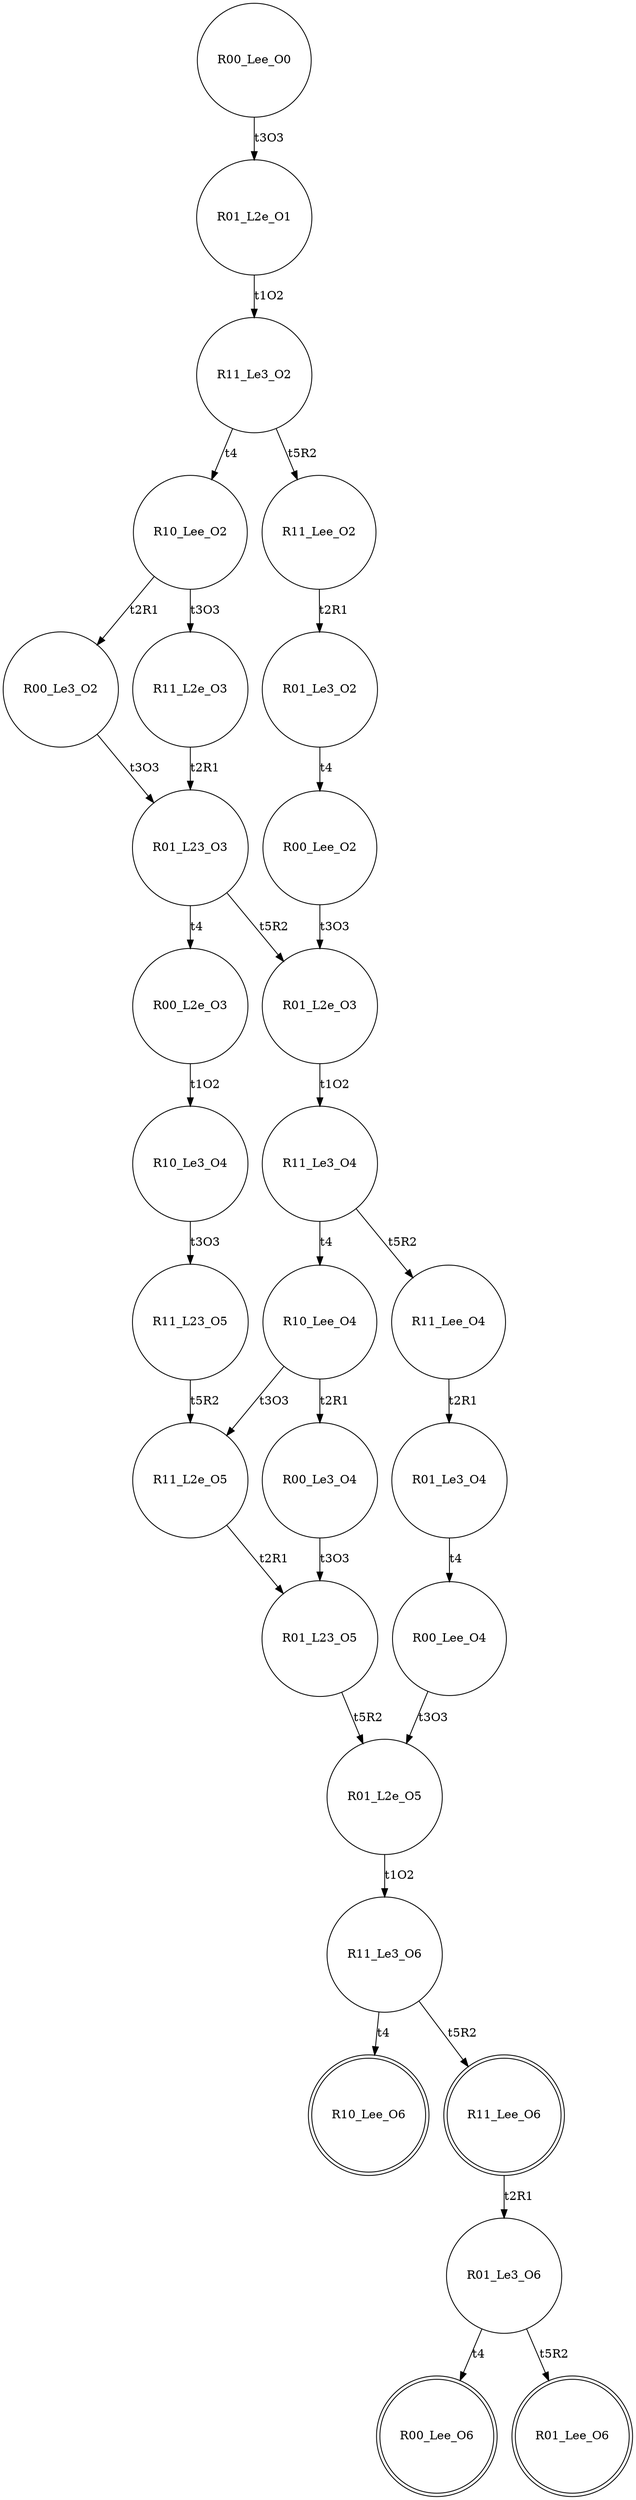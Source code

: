 digraph "SCinput/e" {
node [shape=circle]; R00_Lee_O0 ;
node [shape=circle]; R01_L2e_O1 ;
node [shape=circle]; R11_Le3_O2 ;
node [shape=circle]; R10_Lee_O2 ;
node [shape=circle]; R00_Le3_O2 ;
node [shape=circle]; R01_L23_O3 ;
node [shape=circle]; R00_L2e_O3 ;
node [shape=circle]; R10_Le3_O4 ;
node [shape=circle]; R11_L23_O5 ;
node [shape=circle]; R11_L2e_O5 ;
node [shape=circle]; R01_L23_O5 ;
node [shape=circle]; R01_L2e_O5 ;
node [shape=circle]; R11_Le3_O6 ;
node [shape=doublecircle]; R10_Lee_O6 ;
node [shape=doublecircle]; R11_Lee_O6 ;
node [shape=circle]; R01_Le3_O6 ;
node [shape=doublecircle]; R00_Lee_O6 ;
node [shape=doublecircle]; R01_Lee_O6 ;
node [shape=circle]; R01_L2e_O3 ;
node [shape=circle]; R11_Le3_O4 ;
node [shape=circle]; R10_Lee_O4 ;
node [shape=circle]; R00_Le3_O4 ;
node [shape=circle]; R11_Lee_O4 ;
node [shape=circle]; R01_Le3_O4 ;
node [shape=circle]; R00_Lee_O4 ;
node [shape=circle]; R11_L2e_O3 ;
node [shape=circle]; R11_Lee_O2 ;
node [shape=circle]; R01_Le3_O2 ;
node [shape=circle]; R00_Lee_O2 ;
R00_Lee_O0 -> R01_L2e_O1 [label=t3O3]
R01_L2e_O1 -> R11_Le3_O2 [label=t1O2]
R11_Le3_O2 -> R11_Lee_O2 [label=t5R2]
R11_Le3_O2 -> R10_Lee_O2 [label=t4]
R10_Lee_O2 -> R11_L2e_O3 [label=t3O3]
R10_Lee_O2 -> R00_Le3_O2 [label=t2R1]
R00_Le3_O2 -> R01_L23_O3 [label=t3O3]
R01_L23_O3 -> R01_L2e_O3 [label=t5R2]
R01_L23_O3 -> R00_L2e_O3 [label=t4]
R00_L2e_O3 -> R10_Le3_O4 [label=t1O2]
R10_Le3_O4 -> R11_L23_O5 [label=t3O3]
R11_L23_O5 -> R11_L2e_O5 [label=t5R2]
R11_L2e_O5 -> R01_L23_O5 [label=t2R1]
R01_L23_O5 -> R01_L2e_O5 [label=t5R2]
R01_L2e_O5 -> R11_Le3_O6 [label=t1O2]
R11_Le3_O6 -> R11_Lee_O6 [label=t5R2]
R11_Le3_O6 -> R10_Lee_O6 [label=t4]
R11_Lee_O6 -> R01_Le3_O6 [label=t2R1]
R01_Le3_O6 -> R01_Lee_O6 [label=t5R2]
R01_Le3_O6 -> R00_Lee_O6 [label=t4]
R01_L2e_O3 -> R11_Le3_O4 [label=t1O2]
R11_Le3_O4 -> R11_Lee_O4 [label=t5R2]
R11_Le3_O4 -> R10_Lee_O4 [label=t4]
R10_Lee_O4 -> R11_L2e_O5 [label=t3O3]
R10_Lee_O4 -> R00_Le3_O4 [label=t2R1]
R00_Le3_O4 -> R01_L23_O5 [label=t3O3]
R11_Lee_O4 -> R01_Le3_O4 [label=t2R1]
R01_Le3_O4 -> R00_Lee_O4 [label=t4]
R00_Lee_O4 -> R01_L2e_O5 [label=t3O3]
R11_L2e_O3 -> R01_L23_O3 [label=t2R1]
R11_Lee_O2 -> R01_Le3_O2 [label=t2R1]
R01_Le3_O2 -> R00_Lee_O2 [label=t4]
R00_Lee_O2 -> R01_L2e_O3 [label=t3O3]
}